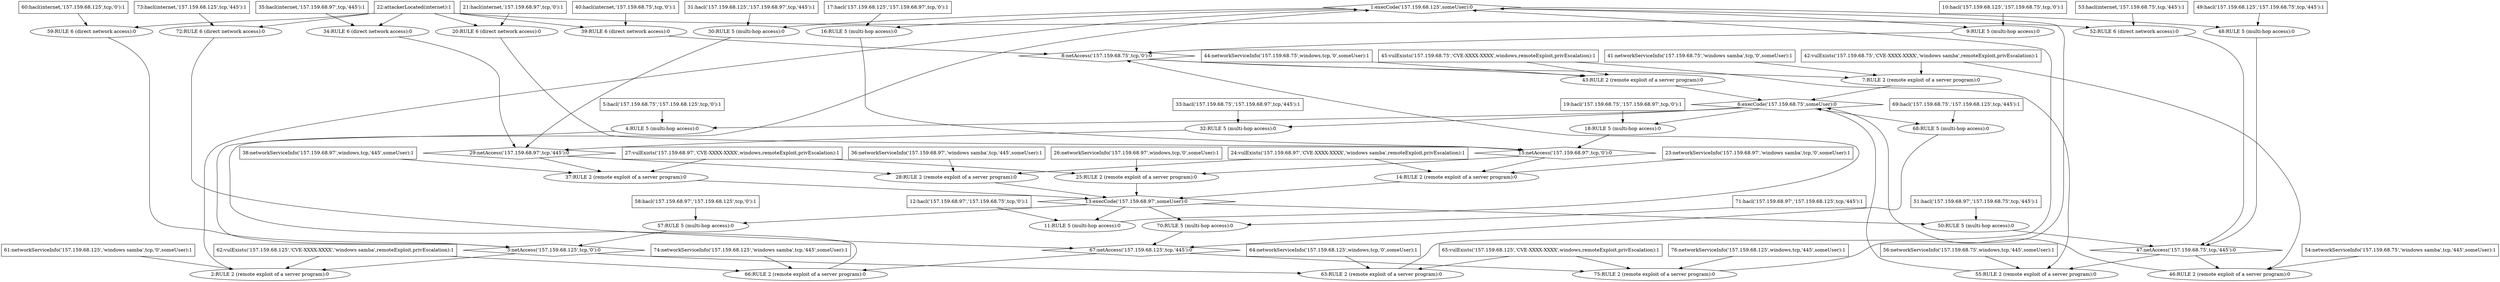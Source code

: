 digraph G {
	1 [label="1:execCode('157.159.68.125',someUser):0",shape=diamond];
	2 [label="2:RULE 2 (remote exploit of a server program):0",shape=ellipse];
	3 [label="3:netAccess('157.159.68.125',tcp,'0'):0",shape=diamond];
	4 [label="4:RULE 5 (multi-hop access):0",shape=ellipse];
	5 [label="5:hacl('157.159.68.75','157.159.68.125',tcp,'0'):1",shape=box];
	6 [label="6:execCode('157.159.68.75',someUser):0",shape=diamond];
	7 [label="7:RULE 2 (remote exploit of a server program):0",shape=ellipse];
	8 [label="8:netAccess('157.159.68.75',tcp,'0'):0",shape=diamond];
	9 [label="9:RULE 5 (multi-hop access):0",shape=ellipse];
	10 [label="10:hacl('157.159.68.125','157.159.68.75',tcp,'0'):1",shape=box];
	11 [label="11:RULE 5 (multi-hop access):0",shape=ellipse];
	12 [label="12:hacl('157.159.68.97','157.159.68.75',tcp,'0'):1",shape=box];
	13 [label="13:execCode('157.159.68.97',someUser):0",shape=diamond];
	14 [label="14:RULE 2 (remote exploit of a server program):0",shape=ellipse];
	15 [label="15:netAccess('157.159.68.97',tcp,'0'):0",shape=diamond];
	16 [label="16:RULE 5 (multi-hop access):0",shape=ellipse];
	17 [label="17:hacl('157.159.68.125','157.159.68.97',tcp,'0'):1",shape=box];
	18 [label="18:RULE 5 (multi-hop access):0",shape=ellipse];
	19 [label="19:hacl('157.159.68.75','157.159.68.97',tcp,'0'):1",shape=box];
	20 [label="20:RULE 6 (direct network access):0",shape=ellipse];
	21 [label="21:hacl(internet,'157.159.68.97',tcp,'0'):1",shape=box];
	22 [label="22:attackerLocated(internet):1",shape=box];
	23 [label="23:networkServiceInfo('157.159.68.97','windows samba',tcp,'0',someUser):1",shape=box];
	24 [label="24:vulExists('157.159.68.97','CVE-XXXX-XXXX','windows samba',remoteExploit,privEscalation):1",shape=box];
	25 [label="25:RULE 2 (remote exploit of a server program):0",shape=ellipse];
	26 [label="26:networkServiceInfo('157.159.68.97',windows,tcp,'0',someUser):1",shape=box];
	27 [label="27:vulExists('157.159.68.97','CVE-XXXX-XXXX',windows,remoteExploit,privEscalation):1",shape=box];
	28 [label="28:RULE 2 (remote exploit of a server program):0",shape=ellipse];
	29 [label="29:netAccess('157.159.68.97',tcp,'445'):0",shape=diamond];
	30 [label="30:RULE 5 (multi-hop access):0",shape=ellipse];
	31 [label="31:hacl('157.159.68.125','157.159.68.97',tcp,'445'):1",shape=box];
	32 [label="32:RULE 5 (multi-hop access):0",shape=ellipse];
	33 [label="33:hacl('157.159.68.75','157.159.68.97',tcp,'445'):1",shape=box];
	34 [label="34:RULE 6 (direct network access):0",shape=ellipse];
	35 [label="35:hacl(internet,'157.159.68.97',tcp,'445'):1",shape=box];
	36 [label="36:networkServiceInfo('157.159.68.97','windows samba',tcp,'445',someUser):1",shape=box];
	37 [label="37:RULE 2 (remote exploit of a server program):0",shape=ellipse];
	38 [label="38:networkServiceInfo('157.159.68.97',windows,tcp,'445',someUser):1",shape=box];
	39 [label="39:RULE 6 (direct network access):0",shape=ellipse];
	40 [label="40:hacl(internet,'157.159.68.75',tcp,'0'):1",shape=box];
	41 [label="41:networkServiceInfo('157.159.68.75','windows samba',tcp,'0',someUser):1",shape=box];
	42 [label="42:vulExists('157.159.68.75','CVE-XXXX-XXXX','windows samba',remoteExploit,privEscalation):1",shape=box];
	43 [label="43:RULE 2 (remote exploit of a server program):0",shape=ellipse];
	44 [label="44:networkServiceInfo('157.159.68.75',windows,tcp,'0',someUser):1",shape=box];
	45 [label="45:vulExists('157.159.68.75','CVE-XXXX-XXXX',windows,remoteExploit,privEscalation):1",shape=box];
	46 [label="46:RULE 2 (remote exploit of a server program):0",shape=ellipse];
	47 [label="47:netAccess('157.159.68.75',tcp,'445'):0",shape=diamond];
	48 [label="48:RULE 5 (multi-hop access):0",shape=ellipse];
	49 [label="49:hacl('157.159.68.125','157.159.68.75',tcp,'445'):1",shape=box];
	50 [label="50:RULE 5 (multi-hop access):0",shape=ellipse];
	51 [label="51:hacl('157.159.68.97','157.159.68.75',tcp,'445'):1",shape=box];
	52 [label="52:RULE 6 (direct network access):0",shape=ellipse];
	53 [label="53:hacl(internet,'157.159.68.75',tcp,'445'):1",shape=box];
	54 [label="54:networkServiceInfo('157.159.68.75','windows samba',tcp,'445',someUser):1",shape=box];
	55 [label="55:RULE 2 (remote exploit of a server program):0",shape=ellipse];
	56 [label="56:networkServiceInfo('157.159.68.75',windows,tcp,'445',someUser):1",shape=box];
	57 [label="57:RULE 5 (multi-hop access):0",shape=ellipse];
	58 [label="58:hacl('157.159.68.97','157.159.68.125',tcp,'0'):1",shape=box];
	59 [label="59:RULE 6 (direct network access):0",shape=ellipse];
	60 [label="60:hacl(internet,'157.159.68.125',tcp,'0'):1",shape=box];
	61 [label="61:networkServiceInfo('157.159.68.125','windows samba',tcp,'0',someUser):1",shape=box];
	62 [label="62:vulExists('157.159.68.125','CVE-XXXX-XXXX','windows samba',remoteExploit,privEscalation):1",shape=box];
	63 [label="63:RULE 2 (remote exploit of a server program):0",shape=ellipse];
	64 [label="64:networkServiceInfo('157.159.68.125',windows,tcp,'0',someUser):1",shape=box];
	65 [label="65:vulExists('157.159.68.125','CVE-XXXX-XXXX',windows,remoteExploit,privEscalation):1",shape=box];
	66 [label="66:RULE 2 (remote exploit of a server program):0",shape=ellipse];
	67 [label="67:netAccess('157.159.68.125',tcp,'445'):0",shape=diamond];
	68 [label="68:RULE 5 (multi-hop access):0",shape=ellipse];
	69 [label="69:hacl('157.159.68.75','157.159.68.125',tcp,'445'):1",shape=box];
	70 [label="70:RULE 5 (multi-hop access):0",shape=ellipse];
	71 [label="71:hacl('157.159.68.97','157.159.68.125',tcp,'445'):1",shape=box];
	72 [label="72:RULE 6 (direct network access):0",shape=ellipse];
	73 [label="73:hacl(internet,'157.159.68.125',tcp,'445'):1",shape=box];
	74 [label="74:networkServiceInfo('157.159.68.125','windows samba',tcp,'445',someUser):1",shape=box];
	75 [label="75:RULE 2 (remote exploit of a server program):0",shape=ellipse];
	76 [label="76:networkServiceInfo('157.159.68.125',windows,tcp,'445',someUser):1",shape=box];
	5 -> 	4;
	10 -> 	9;
	1 -> 	9;
	9 -> 	8;
	12 -> 	11;
	17 -> 	16;
	1 -> 	16;
	16 -> 	15;
	19 -> 	18;
	6 -> 	18;
	18 -> 	15;
	21 -> 	20;
	22 -> 	20;
	20 -> 	15;
	15 -> 	14;
	23 -> 	14;
	24 -> 	14;
	14 -> 	13;
	15 -> 	25;
	26 -> 	25;
	27 -> 	25;
	25 -> 	13;
	31 -> 	30;
	1 -> 	30;
	30 -> 	29;
	33 -> 	32;
	6 -> 	32;
	32 -> 	29;
	35 -> 	34;
	22 -> 	34;
	34 -> 	29;
	29 -> 	28;
	36 -> 	28;
	24 -> 	28;
	28 -> 	13;
	29 -> 	37;
	38 -> 	37;
	27 -> 	37;
	37 -> 	13;
	13 -> 	11;
	11 -> 	8;
	40 -> 	39;
	22 -> 	39;
	39 -> 	8;
	8 -> 	7;
	41 -> 	7;
	42 -> 	7;
	7 -> 	6;
	8 -> 	43;
	44 -> 	43;
	45 -> 	43;
	43 -> 	6;
	49 -> 	48;
	1 -> 	48;
	48 -> 	47;
	51 -> 	50;
	13 -> 	50;
	50 -> 	47;
	53 -> 	52;
	22 -> 	52;
	52 -> 	47;
	47 -> 	46;
	54 -> 	46;
	42 -> 	46;
	46 -> 	6;
	47 -> 	55;
	56 -> 	55;
	45 -> 	55;
	55 -> 	6;
	6 -> 	4;
	4 -> 	3;
	58 -> 	57;
	13 -> 	57;
	57 -> 	3;
	60 -> 	59;
	22 -> 	59;
	59 -> 	3;
	3 -> 	2;
	61 -> 	2;
	62 -> 	2;
	2 -> 	1;
	3 -> 	63;
	64 -> 	63;
	65 -> 	63;
	63 -> 	1;
	69 -> 	68;
	6 -> 	68;
	68 -> 	67;
	71 -> 	70;
	13 -> 	70;
	70 -> 	67;
	73 -> 	72;
	22 -> 	72;
	72 -> 	67;
	67 -> 	66;
	74 -> 	66;
	62 -> 	66;
	66 -> 	1;
	67 -> 	75;
	76 -> 	75;
	65 -> 	75;
	75 -> 	1;
}
